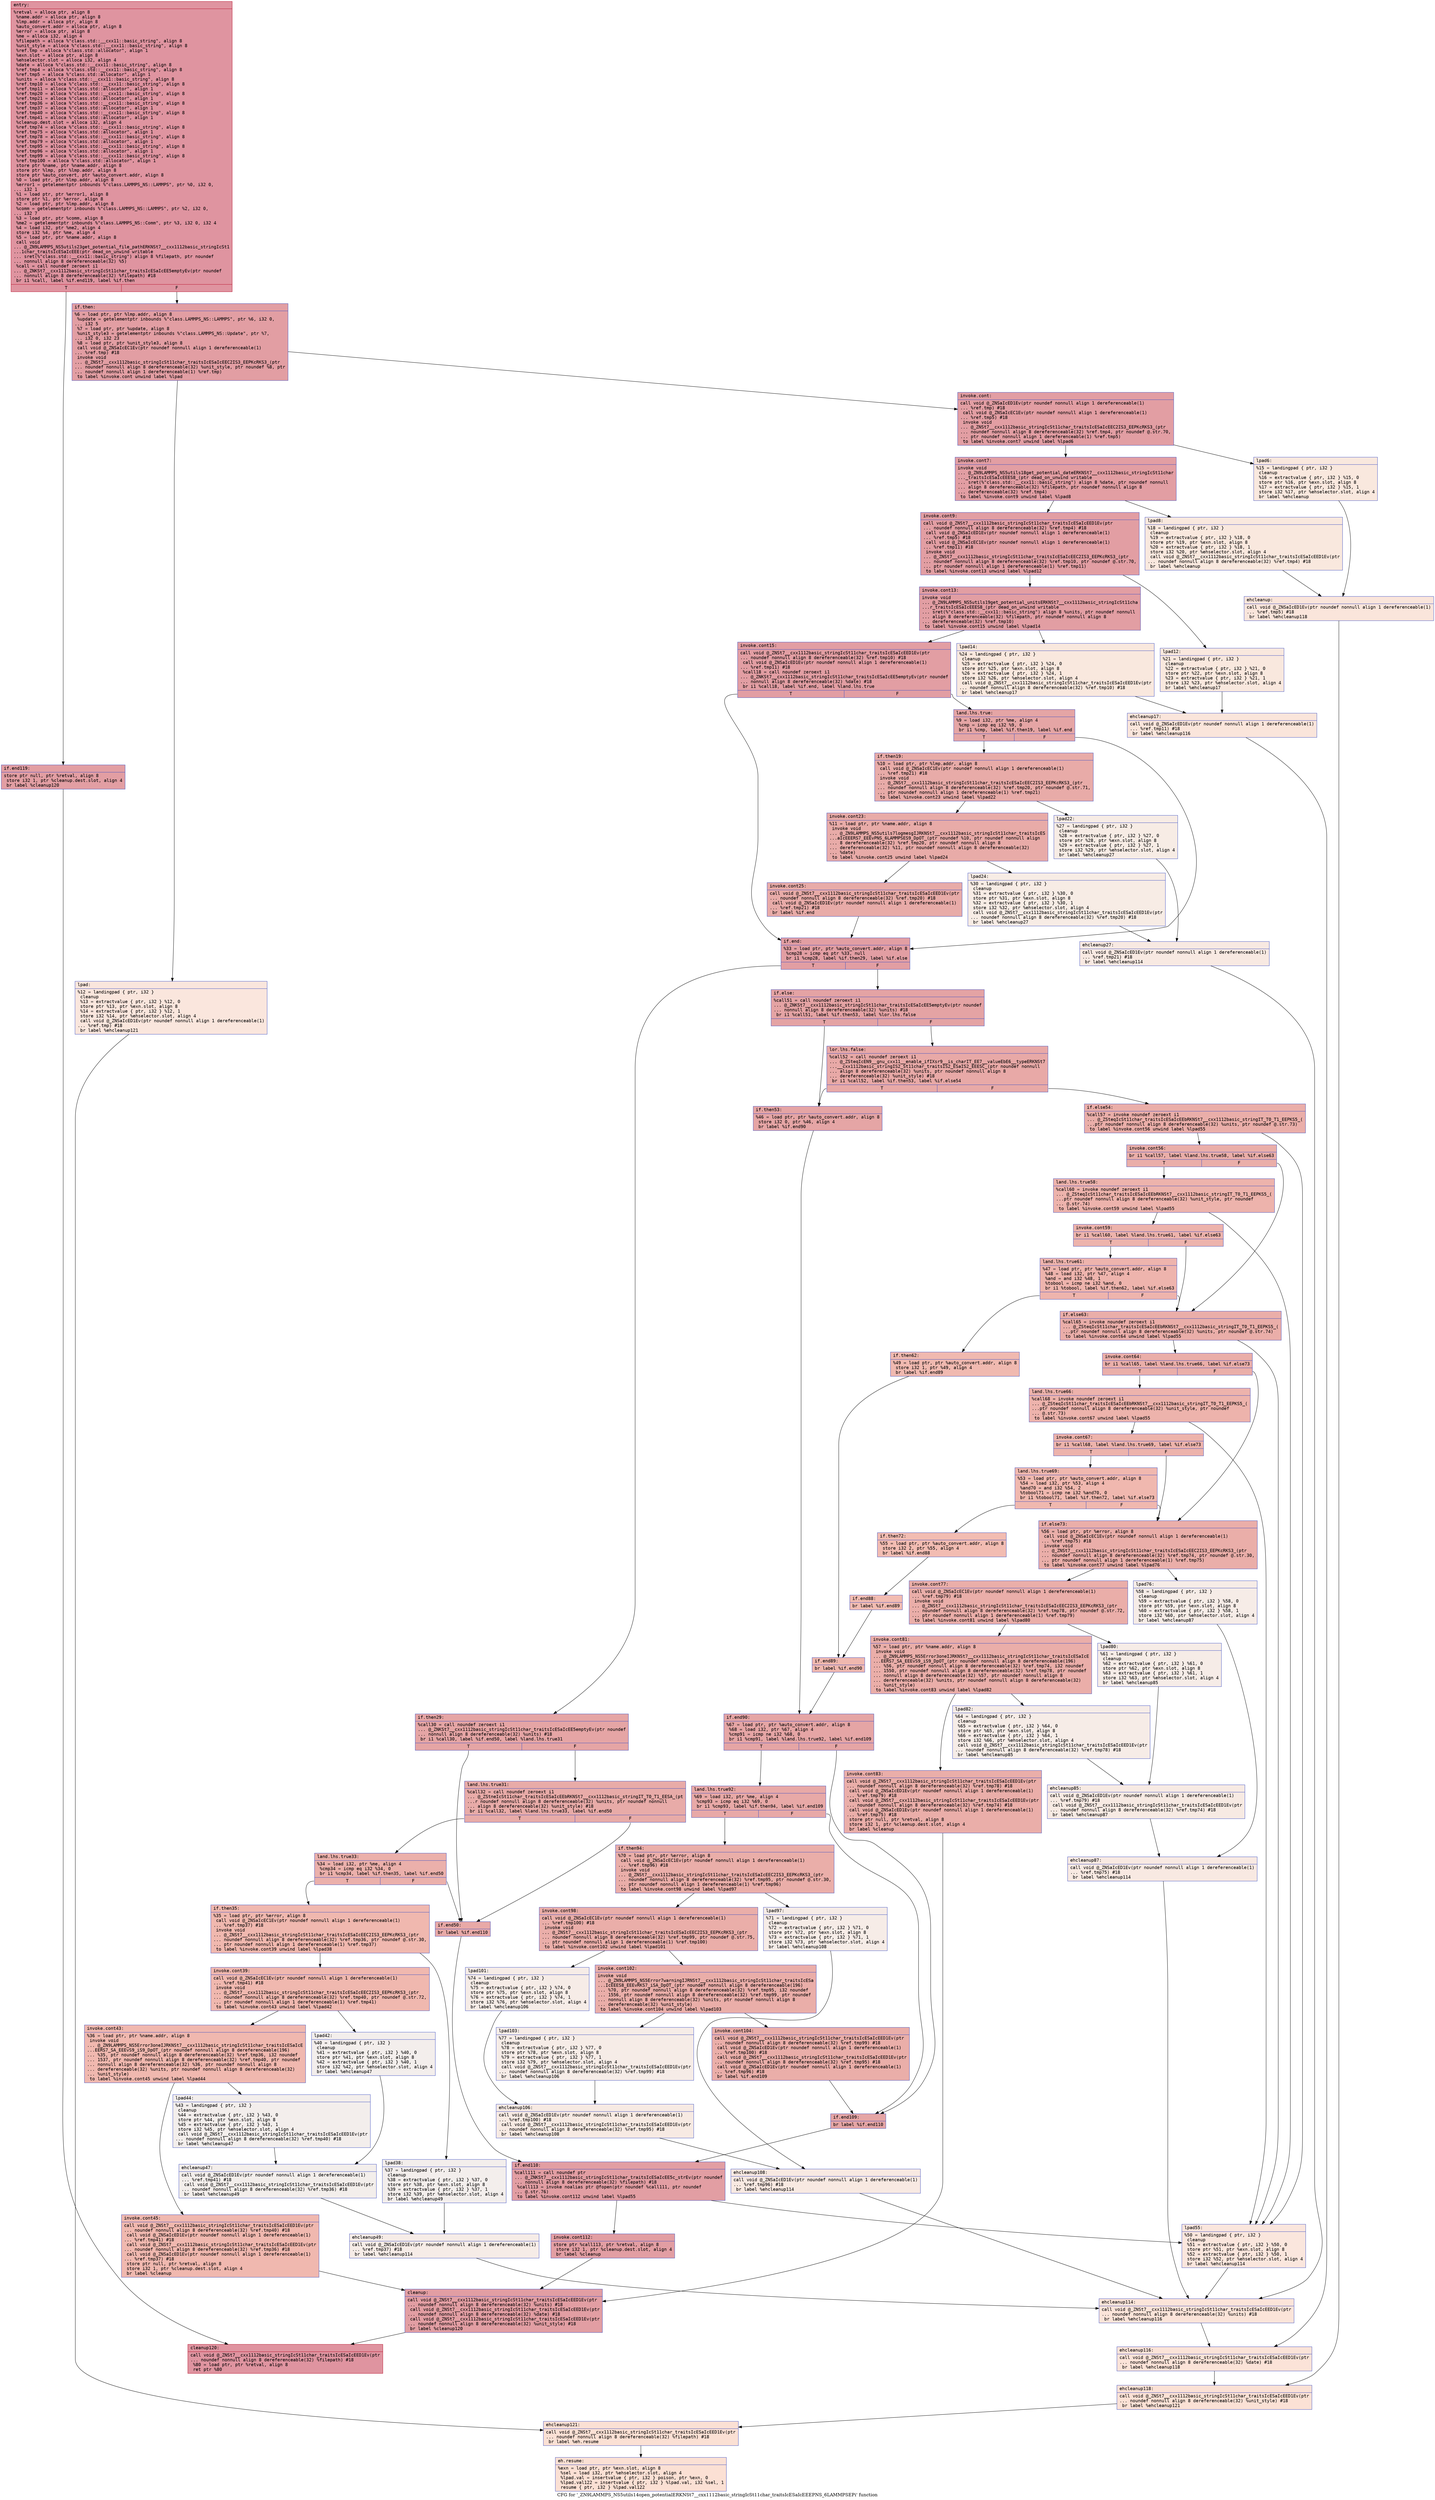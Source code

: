 digraph "CFG for '_ZN9LAMMPS_NS5utils14open_potentialERKNSt7__cxx1112basic_stringIcSt11char_traitsIcESaIcEEEPNS_6LAMMPSEPi' function" {
	label="CFG for '_ZN9LAMMPS_NS5utils14open_potentialERKNSt7__cxx1112basic_stringIcSt11char_traitsIcESaIcEEEPNS_6LAMMPSEPi' function";

	Node0x55841673f160 [shape=record,color="#b70d28ff", style=filled, fillcolor="#b70d2870" fontname="Courier",label="{entry:\l|  %retval = alloca ptr, align 8\l  %name.addr = alloca ptr, align 8\l  %lmp.addr = alloca ptr, align 8\l  %auto_convert.addr = alloca ptr, align 8\l  %error = alloca ptr, align 8\l  %me = alloca i32, align 4\l  %filepath = alloca %\"class.std::__cxx11::basic_string\", align 8\l  %unit_style = alloca %\"class.std::__cxx11::basic_string\", align 8\l  %ref.tmp = alloca %\"class.std::allocator\", align 1\l  %exn.slot = alloca ptr, align 8\l  %ehselector.slot = alloca i32, align 4\l  %date = alloca %\"class.std::__cxx11::basic_string\", align 8\l  %ref.tmp4 = alloca %\"class.std::__cxx11::basic_string\", align 8\l  %ref.tmp5 = alloca %\"class.std::allocator\", align 1\l  %units = alloca %\"class.std::__cxx11::basic_string\", align 8\l  %ref.tmp10 = alloca %\"class.std::__cxx11::basic_string\", align 8\l  %ref.tmp11 = alloca %\"class.std::allocator\", align 1\l  %ref.tmp20 = alloca %\"class.std::__cxx11::basic_string\", align 8\l  %ref.tmp21 = alloca %\"class.std::allocator\", align 1\l  %ref.tmp36 = alloca %\"class.std::__cxx11::basic_string\", align 8\l  %ref.tmp37 = alloca %\"class.std::allocator\", align 1\l  %ref.tmp40 = alloca %\"class.std::__cxx11::basic_string\", align 8\l  %ref.tmp41 = alloca %\"class.std::allocator\", align 1\l  %cleanup.dest.slot = alloca i32, align 4\l  %ref.tmp74 = alloca %\"class.std::__cxx11::basic_string\", align 8\l  %ref.tmp75 = alloca %\"class.std::allocator\", align 1\l  %ref.tmp78 = alloca %\"class.std::__cxx11::basic_string\", align 8\l  %ref.tmp79 = alloca %\"class.std::allocator\", align 1\l  %ref.tmp95 = alloca %\"class.std::__cxx11::basic_string\", align 8\l  %ref.tmp96 = alloca %\"class.std::allocator\", align 1\l  %ref.tmp99 = alloca %\"class.std::__cxx11::basic_string\", align 8\l  %ref.tmp100 = alloca %\"class.std::allocator\", align 1\l  store ptr %name, ptr %name.addr, align 8\l  store ptr %lmp, ptr %lmp.addr, align 8\l  store ptr %auto_convert, ptr %auto_convert.addr, align 8\l  %0 = load ptr, ptr %lmp.addr, align 8\l  %error1 = getelementptr inbounds %\"class.LAMMPS_NS::LAMMPS\", ptr %0, i32 0,\l... i32 1\l  %1 = load ptr, ptr %error1, align 8\l  store ptr %1, ptr %error, align 8\l  %2 = load ptr, ptr %lmp.addr, align 8\l  %comm = getelementptr inbounds %\"class.LAMMPS_NS::LAMMPS\", ptr %2, i32 0,\l... i32 7\l  %3 = load ptr, ptr %comm, align 8\l  %me2 = getelementptr inbounds %\"class.LAMMPS_NS::Comm\", ptr %3, i32 0, i32 4\l  %4 = load i32, ptr %me2, align 4\l  store i32 %4, ptr %me, align 4\l  %5 = load ptr, ptr %name.addr, align 8\l  call void\l... @_ZN9LAMMPS_NS5utils23get_potential_file_pathERKNSt7__cxx1112basic_stringIcSt1\l...1char_traitsIcESaIcEEE(ptr dead_on_unwind writable\l... sret(%\"class.std::__cxx11::basic_string\") align 8 %filepath, ptr noundef\l... nonnull align 8 dereferenceable(32) %5)\l  %call = call noundef zeroext i1\l... @_ZNKSt7__cxx1112basic_stringIcSt11char_traitsIcESaIcEE5emptyEv(ptr noundef\l... nonnull align 8 dereferenceable(32) %filepath) #18\l  br i1 %call, label %if.end119, label %if.then\l|{<s0>T|<s1>F}}"];
	Node0x55841673f160:s0 -> Node0x558416741550[tooltip="entry -> if.end119\nProbability 50.00%" ];
	Node0x55841673f160:s1 -> Node0x558416741690[tooltip="entry -> if.then\nProbability 50.00%" ];
	Node0x558416741690 [shape=record,color="#3d50c3ff", style=filled, fillcolor="#be242e70" fontname="Courier",label="{if.then:\l|  %6 = load ptr, ptr %lmp.addr, align 8\l  %update = getelementptr inbounds %\"class.LAMMPS_NS::LAMMPS\", ptr %6, i32 0,\l... i32 5\l  %7 = load ptr, ptr %update, align 8\l  %unit_style3 = getelementptr inbounds %\"class.LAMMPS_NS::Update\", ptr %7,\l... i32 0, i32 23\l  %8 = load ptr, ptr %unit_style3, align 8\l  call void @_ZNSaIcEC1Ev(ptr noundef nonnull align 1 dereferenceable(1)\l... %ref.tmp) #18\l  invoke void\l... @_ZNSt7__cxx1112basic_stringIcSt11char_traitsIcESaIcEEC2IS3_EEPKcRKS3_(ptr\l... noundef nonnull align 8 dereferenceable(32) %unit_style, ptr noundef %8, ptr\l... noundef nonnull align 1 dereferenceable(1) %ref.tmp)\l          to label %invoke.cont unwind label %lpad\l}"];
	Node0x558416741690 -> Node0x558416741c50[tooltip="if.then -> invoke.cont\nProbability 100.00%" ];
	Node0x558416741690 -> Node0x558416741cd0[tooltip="if.then -> lpad\nProbability 0.00%" ];
	Node0x558416741c50 [shape=record,color="#3d50c3ff", style=filled, fillcolor="#be242e70" fontname="Courier",label="{invoke.cont:\l|  call void @_ZNSaIcED1Ev(ptr noundef nonnull align 1 dereferenceable(1)\l... %ref.tmp) #18\l  call void @_ZNSaIcEC1Ev(ptr noundef nonnull align 1 dereferenceable(1)\l... %ref.tmp5) #18\l  invoke void\l... @_ZNSt7__cxx1112basic_stringIcSt11char_traitsIcESaIcEEC2IS3_EEPKcRKS3_(ptr\l... noundef nonnull align 8 dereferenceable(32) %ref.tmp4, ptr noundef @.str.70,\l... ptr noundef nonnull align 1 dereferenceable(1) %ref.tmp5)\l          to label %invoke.cont7 unwind label %lpad6\l}"];
	Node0x558416741c50 -> Node0x558416742100[tooltip="invoke.cont -> invoke.cont7\nProbability 100.00%" ];
	Node0x558416741c50 -> Node0x558416742150[tooltip="invoke.cont -> lpad6\nProbability 0.00%" ];
	Node0x558416742100 [shape=record,color="#3d50c3ff", style=filled, fillcolor="#be242e70" fontname="Courier",label="{invoke.cont7:\l|  invoke void\l... @_ZN9LAMMPS_NS5utils18get_potential_dateERKNSt7__cxx1112basic_stringIcSt11char\l..._traitsIcESaIcEEES8_(ptr dead_on_unwind writable\l... sret(%\"class.std::__cxx11::basic_string\") align 8 %date, ptr noundef nonnull\l... align 8 dereferenceable(32) %filepath, ptr noundef nonnull align 8\l... dereferenceable(32) %ref.tmp4)\l          to label %invoke.cont9 unwind label %lpad8\l}"];
	Node0x558416742100 -> Node0x5584167420b0[tooltip="invoke.cont7 -> invoke.cont9\nProbability 100.00%" ];
	Node0x558416742100 -> Node0x5584167400e0[tooltip="invoke.cont7 -> lpad8\nProbability 0.00%" ];
	Node0x5584167420b0 [shape=record,color="#3d50c3ff", style=filled, fillcolor="#be242e70" fontname="Courier",label="{invoke.cont9:\l|  call void @_ZNSt7__cxx1112basic_stringIcSt11char_traitsIcESaIcEED1Ev(ptr\l... noundef nonnull align 8 dereferenceable(32) %ref.tmp4) #18\l  call void @_ZNSaIcED1Ev(ptr noundef nonnull align 1 dereferenceable(1)\l... %ref.tmp5) #18\l  call void @_ZNSaIcEC1Ev(ptr noundef nonnull align 1 dereferenceable(1)\l... %ref.tmp11) #18\l  invoke void\l... @_ZNSt7__cxx1112basic_stringIcSt11char_traitsIcESaIcEEC2IS3_EEPKcRKS3_(ptr\l... noundef nonnull align 8 dereferenceable(32) %ref.tmp10, ptr noundef @.str.70,\l... ptr noundef nonnull align 1 dereferenceable(1) %ref.tmp11)\l          to label %invoke.cont13 unwind label %lpad12\l}"];
	Node0x5584167420b0 -> Node0x558416742c20[tooltip="invoke.cont9 -> invoke.cont13\nProbability 100.00%" ];
	Node0x5584167420b0 -> Node0x558416742c70[tooltip="invoke.cont9 -> lpad12\nProbability 0.00%" ];
	Node0x558416742c20 [shape=record,color="#3d50c3ff", style=filled, fillcolor="#be242e70" fontname="Courier",label="{invoke.cont13:\l|  invoke void\l... @_ZN9LAMMPS_NS5utils19get_potential_unitsERKNSt7__cxx1112basic_stringIcSt11cha\l...r_traitsIcESaIcEEES8_(ptr dead_on_unwind writable\l... sret(%\"class.std::__cxx11::basic_string\") align 8 %units, ptr noundef nonnull\l... align 8 dereferenceable(32) %filepath, ptr noundef nonnull align 8\l... dereferenceable(32) %ref.tmp10)\l          to label %invoke.cont15 unwind label %lpad14\l}"];
	Node0x558416742c20 -> Node0x558416742bd0[tooltip="invoke.cont13 -> invoke.cont15\nProbability 100.00%" ];
	Node0x558416742c20 -> Node0x558416742e50[tooltip="invoke.cont13 -> lpad14\nProbability 0.00%" ];
	Node0x558416742bd0 [shape=record,color="#3d50c3ff", style=filled, fillcolor="#be242e70" fontname="Courier",label="{invoke.cont15:\l|  call void @_ZNSt7__cxx1112basic_stringIcSt11char_traitsIcESaIcEED1Ev(ptr\l... noundef nonnull align 8 dereferenceable(32) %ref.tmp10) #18\l  call void @_ZNSaIcED1Ev(ptr noundef nonnull align 1 dereferenceable(1)\l... %ref.tmp11) #18\l  %call18 = call noundef zeroext i1\l... @_ZNKSt7__cxx1112basic_stringIcSt11char_traitsIcESaIcEE5emptyEv(ptr noundef\l... nonnull align 8 dereferenceable(32) %date) #18\l  br i1 %call18, label %if.end, label %land.lhs.true\l|{<s0>T|<s1>F}}"];
	Node0x558416742bd0:s0 -> Node0x5584167432e0[tooltip="invoke.cont15 -> if.end\nProbability 50.00%" ];
	Node0x558416742bd0:s1 -> Node0x558416743460[tooltip="invoke.cont15 -> land.lhs.true\nProbability 50.00%" ];
	Node0x558416743460 [shape=record,color="#3d50c3ff", style=filled, fillcolor="#c5333470" fontname="Courier",label="{land.lhs.true:\l|  %9 = load i32, ptr %me, align 4\l  %cmp = icmp eq i32 %9, 0\l  br i1 %cmp, label %if.then19, label %if.end\l|{<s0>T|<s1>F}}"];
	Node0x558416743460:s0 -> Node0x5584167436f0[tooltip="land.lhs.true -> if.then19\nProbability 37.50%" ];
	Node0x558416743460:s1 -> Node0x5584167432e0[tooltip="land.lhs.true -> if.end\nProbability 62.50%" ];
	Node0x5584167436f0 [shape=record,color="#3d50c3ff", style=filled, fillcolor="#cc403a70" fontname="Courier",label="{if.then19:\l|  %10 = load ptr, ptr %lmp.addr, align 8\l  call void @_ZNSaIcEC1Ev(ptr noundef nonnull align 1 dereferenceable(1)\l... %ref.tmp21) #18\l  invoke void\l... @_ZNSt7__cxx1112basic_stringIcSt11char_traitsIcESaIcEEC2IS3_EEPKcRKS3_(ptr\l... noundef nonnull align 8 dereferenceable(32) %ref.tmp20, ptr noundef @.str.71,\l... ptr noundef nonnull align 1 dereferenceable(1) %ref.tmp21)\l          to label %invoke.cont23 unwind label %lpad22\l}"];
	Node0x5584167436f0 -> Node0x558416743a20[tooltip="if.then19 -> invoke.cont23\nProbability 100.00%" ];
	Node0x5584167436f0 -> Node0x558416743aa0[tooltip="if.then19 -> lpad22\nProbability 0.00%" ];
	Node0x558416743a20 [shape=record,color="#3d50c3ff", style=filled, fillcolor="#cc403a70" fontname="Courier",label="{invoke.cont23:\l|  %11 = load ptr, ptr %name.addr, align 8\l  invoke void\l... @_ZN9LAMMPS_NS5utils7logmesgIJRKNSt7__cxx1112basic_stringIcSt11char_traitsIcES\l...aIcEEERS7_EEEvPNS_6LAMMPSES9_DpOT_(ptr noundef %10, ptr noundef nonnull align\l... 8 dereferenceable(32) %ref.tmp20, ptr noundef nonnull align 8\l... dereferenceable(32) %11, ptr noundef nonnull align 8 dereferenceable(32)\l... %date)\l          to label %invoke.cont25 unwind label %lpad24\l}"];
	Node0x558416743a20 -> Node0x5584167439d0[tooltip="invoke.cont23 -> invoke.cont25\nProbability 100.00%" ];
	Node0x558416743a20 -> Node0x558416743e30[tooltip="invoke.cont23 -> lpad24\nProbability 0.00%" ];
	Node0x5584167439d0 [shape=record,color="#3d50c3ff", style=filled, fillcolor="#cc403a70" fontname="Courier",label="{invoke.cont25:\l|  call void @_ZNSt7__cxx1112basic_stringIcSt11char_traitsIcESaIcEED1Ev(ptr\l... noundef nonnull align 8 dereferenceable(32) %ref.tmp20) #18\l  call void @_ZNSaIcED1Ev(ptr noundef nonnull align 1 dereferenceable(1)\l... %ref.tmp21) #18\l  br label %if.end\l}"];
	Node0x5584167439d0 -> Node0x5584167432e0[tooltip="invoke.cont25 -> if.end\nProbability 100.00%" ];
	Node0x558416741cd0 [shape=record,color="#3d50c3ff", style=filled, fillcolor="#f3c7b170" fontname="Courier",label="{lpad:\l|  %12 = landingpad \{ ptr, i32 \}\l          cleanup\l  %13 = extractvalue \{ ptr, i32 \} %12, 0\l  store ptr %13, ptr %exn.slot, align 8\l  %14 = extractvalue \{ ptr, i32 \} %12, 1\l  store i32 %14, ptr %ehselector.slot, align 4\l  call void @_ZNSaIcED1Ev(ptr noundef nonnull align 1 dereferenceable(1)\l... %ref.tmp) #18\l  br label %ehcleanup121\l}"];
	Node0x558416741cd0 -> Node0x5584167447b0[tooltip="lpad -> ehcleanup121\nProbability 100.00%" ];
	Node0x558416742150 [shape=record,color="#3d50c3ff", style=filled, fillcolor="#f2cab570" fontname="Courier",label="{lpad6:\l|  %15 = landingpad \{ ptr, i32 \}\l          cleanup\l  %16 = extractvalue \{ ptr, i32 \} %15, 0\l  store ptr %16, ptr %exn.slot, align 8\l  %17 = extractvalue \{ ptr, i32 \} %15, 1\l  store i32 %17, ptr %ehselector.slot, align 4\l  br label %ehcleanup\l}"];
	Node0x558416742150 -> Node0x558416744a90[tooltip="lpad6 -> ehcleanup\nProbability 100.00%" ];
	Node0x5584167400e0 [shape=record,color="#3d50c3ff", style=filled, fillcolor="#f2cab570" fontname="Courier",label="{lpad8:\l|  %18 = landingpad \{ ptr, i32 \}\l          cleanup\l  %19 = extractvalue \{ ptr, i32 \} %18, 0\l  store ptr %19, ptr %exn.slot, align 8\l  %20 = extractvalue \{ ptr, i32 \} %18, 1\l  store i32 %20, ptr %ehselector.slot, align 4\l  call void @_ZNSt7__cxx1112basic_stringIcSt11char_traitsIcESaIcEED1Ev(ptr\l... noundef nonnull align 8 dereferenceable(32) %ref.tmp4) #18\l  br label %ehcleanup\l}"];
	Node0x5584167400e0 -> Node0x558416744a90[tooltip="lpad8 -> ehcleanup\nProbability 100.00%" ];
	Node0x558416744a90 [shape=record,color="#3d50c3ff", style=filled, fillcolor="#f4c5ad70" fontname="Courier",label="{ehcleanup:\l|  call void @_ZNSaIcED1Ev(ptr noundef nonnull align 1 dereferenceable(1)\l... %ref.tmp5) #18\l  br label %ehcleanup118\l}"];
	Node0x558416744a90 -> Node0x558416745110[tooltip="ehcleanup -> ehcleanup118\nProbability 100.00%" ];
	Node0x558416742c70 [shape=record,color="#3d50c3ff", style=filled, fillcolor="#f2cab570" fontname="Courier",label="{lpad12:\l|  %21 = landingpad \{ ptr, i32 \}\l          cleanup\l  %22 = extractvalue \{ ptr, i32 \} %21, 0\l  store ptr %22, ptr %exn.slot, align 8\l  %23 = extractvalue \{ ptr, i32 \} %21, 1\l  store i32 %23, ptr %ehselector.slot, align 4\l  br label %ehcleanup17\l}"];
	Node0x558416742c70 -> Node0x558416745460[tooltip="lpad12 -> ehcleanup17\nProbability 100.00%" ];
	Node0x558416742e50 [shape=record,color="#3d50c3ff", style=filled, fillcolor="#f2cab570" fontname="Courier",label="{lpad14:\l|  %24 = landingpad \{ ptr, i32 \}\l          cleanup\l  %25 = extractvalue \{ ptr, i32 \} %24, 0\l  store ptr %25, ptr %exn.slot, align 8\l  %26 = extractvalue \{ ptr, i32 \} %24, 1\l  store i32 %26, ptr %ehselector.slot, align 4\l  call void @_ZNSt7__cxx1112basic_stringIcSt11char_traitsIcESaIcEED1Ev(ptr\l... noundef nonnull align 8 dereferenceable(32) %ref.tmp10) #18\l  br label %ehcleanup17\l}"];
	Node0x558416742e50 -> Node0x558416745460[tooltip="lpad14 -> ehcleanup17\nProbability 100.00%" ];
	Node0x558416745460 [shape=record,color="#3d50c3ff", style=filled, fillcolor="#f4c5ad70" fontname="Courier",label="{ehcleanup17:\l|  call void @_ZNSaIcED1Ev(ptr noundef nonnull align 1 dereferenceable(1)\l... %ref.tmp11) #18\l  br label %ehcleanup116\l}"];
	Node0x558416745460 -> Node0x558416745ae0[tooltip="ehcleanup17 -> ehcleanup116\nProbability 100.00%" ];
	Node0x558416743aa0 [shape=record,color="#3d50c3ff", style=filled, fillcolor="#ecd3c570" fontname="Courier",label="{lpad22:\l|  %27 = landingpad \{ ptr, i32 \}\l          cleanup\l  %28 = extractvalue \{ ptr, i32 \} %27, 0\l  store ptr %28, ptr %exn.slot, align 8\l  %29 = extractvalue \{ ptr, i32 \} %27, 1\l  store i32 %29, ptr %ehselector.slot, align 4\l  br label %ehcleanup27\l}"];
	Node0x558416743aa0 -> Node0x558416745e30[tooltip="lpad22 -> ehcleanup27\nProbability 100.00%" ];
	Node0x558416743e30 [shape=record,color="#3d50c3ff", style=filled, fillcolor="#ecd3c570" fontname="Courier",label="{lpad24:\l|  %30 = landingpad \{ ptr, i32 \}\l          cleanup\l  %31 = extractvalue \{ ptr, i32 \} %30, 0\l  store ptr %31, ptr %exn.slot, align 8\l  %32 = extractvalue \{ ptr, i32 \} %30, 1\l  store i32 %32, ptr %ehselector.slot, align 4\l  call void @_ZNSt7__cxx1112basic_stringIcSt11char_traitsIcESaIcEED1Ev(ptr\l... noundef nonnull align 8 dereferenceable(32) %ref.tmp20) #18\l  br label %ehcleanup27\l}"];
	Node0x558416743e30 -> Node0x558416745e30[tooltip="lpad24 -> ehcleanup27\nProbability 100.00%" ];
	Node0x558416745e30 [shape=record,color="#3d50c3ff", style=filled, fillcolor="#efcebd70" fontname="Courier",label="{ehcleanup27:\l|  call void @_ZNSaIcED1Ev(ptr noundef nonnull align 1 dereferenceable(1)\l... %ref.tmp21) #18\l  br label %ehcleanup114\l}"];
	Node0x558416745e30 -> Node0x5584167464b0[tooltip="ehcleanup27 -> ehcleanup114\nProbability 100.00%" ];
	Node0x5584167432e0 [shape=record,color="#3d50c3ff", style=filled, fillcolor="#be242e70" fontname="Courier",label="{if.end:\l|  %33 = load ptr, ptr %auto_convert.addr, align 8\l  %cmp28 = icmp eq ptr %33, null\l  br i1 %cmp28, label %if.then29, label %if.else\l|{<s0>T|<s1>F}}"];
	Node0x5584167432e0:s0 -> Node0x558416746660[tooltip="if.end -> if.then29\nProbability 37.50%" ];
	Node0x5584167432e0:s1 -> Node0x5584167466b0[tooltip="if.end -> if.else\nProbability 62.50%" ];
	Node0x558416746660 [shape=record,color="#3d50c3ff", style=filled, fillcolor="#c5333470" fontname="Courier",label="{if.then29:\l|  %call30 = call noundef zeroext i1\l... @_ZNKSt7__cxx1112basic_stringIcSt11char_traitsIcESaIcEE5emptyEv(ptr noundef\l... nonnull align 8 dereferenceable(32) %units) #18\l  br i1 %call30, label %if.end50, label %land.lhs.true31\l|{<s0>T|<s1>F}}"];
	Node0x558416746660:s0 -> Node0x558416746830[tooltip="if.then29 -> if.end50\nProbability 50.00%" ];
	Node0x558416746660:s1 -> Node0x5584167469b0[tooltip="if.then29 -> land.lhs.true31\nProbability 50.00%" ];
	Node0x5584167469b0 [shape=record,color="#3d50c3ff", style=filled, fillcolor="#cc403a70" fontname="Courier",label="{land.lhs.true31:\l|  %call32 = call noundef zeroext i1\l... @_ZStneIcSt11char_traitsIcESaIcEEbRKNSt7__cxx1112basic_stringIT_T0_T1_EESA_(pt\l...r noundef nonnull align 8 dereferenceable(32) %units, ptr noundef nonnull\l... align 8 dereferenceable(32) %unit_style) #18\l  br i1 %call32, label %land.lhs.true33, label %if.end50\l|{<s0>T|<s1>F}}"];
	Node0x5584167469b0:s0 -> Node0x558416746e20[tooltip="land.lhs.true31 -> land.lhs.true33\nProbability 50.00%" ];
	Node0x5584167469b0:s1 -> Node0x558416746830[tooltip="land.lhs.true31 -> if.end50\nProbability 50.00%" ];
	Node0x558416746e20 [shape=record,color="#3d50c3ff", style=filled, fillcolor="#d24b4070" fontname="Courier",label="{land.lhs.true33:\l|  %34 = load i32, ptr %me, align 4\l  %cmp34 = icmp eq i32 %34, 0\l  br i1 %cmp34, label %if.then35, label %if.end50\l|{<s0>T|<s1>F}}"];
	Node0x558416746e20:s0 -> Node0x558416747060[tooltip="land.lhs.true33 -> if.then35\nProbability 37.50%" ];
	Node0x558416746e20:s1 -> Node0x558416746830[tooltip="land.lhs.true33 -> if.end50\nProbability 62.50%" ];
	Node0x558416747060 [shape=record,color="#3d50c3ff", style=filled, fillcolor="#dc5d4a70" fontname="Courier",label="{if.then35:\l|  %35 = load ptr, ptr %error, align 8\l  call void @_ZNSaIcEC1Ev(ptr noundef nonnull align 1 dereferenceable(1)\l... %ref.tmp37) #18\l  invoke void\l... @_ZNSt7__cxx1112basic_stringIcSt11char_traitsIcESaIcEEC2IS3_EEPKcRKS3_(ptr\l... noundef nonnull align 8 dereferenceable(32) %ref.tmp36, ptr noundef @.str.30,\l... ptr noundef nonnull align 1 dereferenceable(1) %ref.tmp37)\l          to label %invoke.cont39 unwind label %lpad38\l}"];
	Node0x558416747060 -> Node0x558416747360[tooltip="if.then35 -> invoke.cont39\nProbability 100.00%" ];
	Node0x558416747060 -> Node0x5584167473e0[tooltip="if.then35 -> lpad38\nProbability 0.00%" ];
	Node0x558416747360 [shape=record,color="#3d50c3ff", style=filled, fillcolor="#dc5d4a70" fontname="Courier",label="{invoke.cont39:\l|  call void @_ZNSaIcEC1Ev(ptr noundef nonnull align 1 dereferenceable(1)\l... %ref.tmp41) #18\l  invoke void\l... @_ZNSt7__cxx1112basic_stringIcSt11char_traitsIcESaIcEEC2IS3_EEPKcRKS3_(ptr\l... noundef nonnull align 8 dereferenceable(32) %ref.tmp40, ptr noundef @.str.72,\l... ptr noundef nonnull align 1 dereferenceable(1) %ref.tmp41)\l          to label %invoke.cont43 unwind label %lpad42\l}"];
	Node0x558416747360 -> Node0x558416747760[tooltip="invoke.cont39 -> invoke.cont43\nProbability 100.00%" ];
	Node0x558416747360 -> Node0x5584167477b0[tooltip="invoke.cont39 -> lpad42\nProbability 0.00%" ];
	Node0x558416747760 [shape=record,color="#3d50c3ff", style=filled, fillcolor="#dc5d4a70" fontname="Courier",label="{invoke.cont43:\l|  %36 = load ptr, ptr %name.addr, align 8\l  invoke void\l... @_ZN9LAMMPS_NS5Error3oneIJRKNSt7__cxx1112basic_stringIcSt11char_traitsIcESaIcE\l...EERS7_SA_EEEvS9_iS9_DpOT_(ptr noundef nonnull align 8 dereferenceable(196)\l... %35, ptr noundef nonnull align 8 dereferenceable(32) %ref.tmp36, i32 noundef\l... 1537, ptr noundef nonnull align 8 dereferenceable(32) %ref.tmp40, ptr noundef\l... nonnull align 8 dereferenceable(32) %36, ptr noundef nonnull align 8\l... dereferenceable(32) %units, ptr noundef nonnull align 8 dereferenceable(32)\l... %unit_style)\l          to label %invoke.cont45 unwind label %lpad44\l}"];
	Node0x558416747760 -> Node0x558416747710[tooltip="invoke.cont43 -> invoke.cont45\nProbability 100.00%" ];
	Node0x558416747760 -> Node0x558416747b60[tooltip="invoke.cont43 -> lpad44\nProbability 0.00%" ];
	Node0x558416747710 [shape=record,color="#3d50c3ff", style=filled, fillcolor="#dc5d4a70" fontname="Courier",label="{invoke.cont45:\l|  call void @_ZNSt7__cxx1112basic_stringIcSt11char_traitsIcESaIcEED1Ev(ptr\l... noundef nonnull align 8 dereferenceable(32) %ref.tmp40) #18\l  call void @_ZNSaIcED1Ev(ptr noundef nonnull align 1 dereferenceable(1)\l... %ref.tmp41) #18\l  call void @_ZNSt7__cxx1112basic_stringIcSt11char_traitsIcESaIcEED1Ev(ptr\l... noundef nonnull align 8 dereferenceable(32) %ref.tmp36) #18\l  call void @_ZNSaIcED1Ev(ptr noundef nonnull align 1 dereferenceable(1)\l... %ref.tmp37) #18\l  store ptr null, ptr %retval, align 8\l  store i32 1, ptr %cleanup.dest.slot, align 4\l  br label %cleanup\l}"];
	Node0x558416747710 -> Node0x558416748420[tooltip="invoke.cont45 -> cleanup\nProbability 100.00%" ];
	Node0x5584167473e0 [shape=record,color="#3d50c3ff", style=filled, fillcolor="#e3d9d370" fontname="Courier",label="{lpad38:\l|  %37 = landingpad \{ ptr, i32 \}\l          cleanup\l  %38 = extractvalue \{ ptr, i32 \} %37, 0\l  store ptr %38, ptr %exn.slot, align 8\l  %39 = extractvalue \{ ptr, i32 \} %37, 1\l  store i32 %39, ptr %ehselector.slot, align 4\l  br label %ehcleanup49\l}"];
	Node0x5584167473e0 -> Node0x558416748660[tooltip="lpad38 -> ehcleanup49\nProbability 100.00%" ];
	Node0x5584167477b0 [shape=record,color="#3d50c3ff", style=filled, fillcolor="#e3d9d370" fontname="Courier",label="{lpad42:\l|  %40 = landingpad \{ ptr, i32 \}\l          cleanup\l  %41 = extractvalue \{ ptr, i32 \} %40, 0\l  store ptr %41, ptr %exn.slot, align 8\l  %42 = extractvalue \{ ptr, i32 \} %40, 1\l  store i32 %42, ptr %ehselector.slot, align 4\l  br label %ehcleanup47\l}"];
	Node0x5584167477b0 -> Node0x558416748a00[tooltip="lpad42 -> ehcleanup47\nProbability 100.00%" ];
	Node0x558416747b60 [shape=record,color="#3d50c3ff", style=filled, fillcolor="#e3d9d370" fontname="Courier",label="{lpad44:\l|  %43 = landingpad \{ ptr, i32 \}\l          cleanup\l  %44 = extractvalue \{ ptr, i32 \} %43, 0\l  store ptr %44, ptr %exn.slot, align 8\l  %45 = extractvalue \{ ptr, i32 \} %43, 1\l  store i32 %45, ptr %ehselector.slot, align 4\l  call void @_ZNSt7__cxx1112basic_stringIcSt11char_traitsIcESaIcEED1Ev(ptr\l... noundef nonnull align 8 dereferenceable(32) %ref.tmp40) #18\l  br label %ehcleanup47\l}"];
	Node0x558416747b60 -> Node0x558416748a00[tooltip="lpad44 -> ehcleanup47\nProbability 100.00%" ];
	Node0x558416748a00 [shape=record,color="#3d50c3ff", style=filled, fillcolor="#e5d8d170" fontname="Courier",label="{ehcleanup47:\l|  call void @_ZNSaIcED1Ev(ptr noundef nonnull align 1 dereferenceable(1)\l... %ref.tmp41) #18\l  call void @_ZNSt7__cxx1112basic_stringIcSt11char_traitsIcESaIcEED1Ev(ptr\l... noundef nonnull align 8 dereferenceable(32) %ref.tmp36) #18\l  br label %ehcleanup49\l}"];
	Node0x558416748a00 -> Node0x558416748660[tooltip="ehcleanup47 -> ehcleanup49\nProbability 100.00%" ];
	Node0x558416748660 [shape=record,color="#3d50c3ff", style=filled, fillcolor="#ead5c970" fontname="Courier",label="{ehcleanup49:\l|  call void @_ZNSaIcED1Ev(ptr noundef nonnull align 1 dereferenceable(1)\l... %ref.tmp37) #18\l  br label %ehcleanup114\l}"];
	Node0x558416748660 -> Node0x5584167464b0[tooltip="ehcleanup49 -> ehcleanup114\nProbability 100.00%" ];
	Node0x558416746830 [shape=record,color="#3d50c3ff", style=filled, fillcolor="#ca3b3770" fontname="Courier",label="{if.end50:\l|  br label %if.end110\l}"];
	Node0x558416746830 -> Node0x558416749380[tooltip="if.end50 -> if.end110\nProbability 100.00%" ];
	Node0x5584167466b0 [shape=record,color="#3d50c3ff", style=filled, fillcolor="#c32e3170" fontname="Courier",label="{if.else:\l|  %call51 = call noundef zeroext i1\l... @_ZNKSt7__cxx1112basic_stringIcSt11char_traitsIcESaIcEE5emptyEv(ptr noundef\l... nonnull align 8 dereferenceable(32) %units) #18\l  br i1 %call51, label %if.then53, label %lor.lhs.false\l|{<s0>T|<s1>F}}"];
	Node0x5584167466b0:s0 -> Node0x558416749440[tooltip="if.else -> if.then53\nProbability 50.00%" ];
	Node0x5584167466b0:s1 -> Node0x5584167495d0[tooltip="if.else -> lor.lhs.false\nProbability 50.00%" ];
	Node0x5584167495d0 [shape=record,color="#3d50c3ff", style=filled, fillcolor="#ca3b3770" fontname="Courier",label="{lor.lhs.false:\l|  %call52 = call noundef zeroext i1\l... @_ZSteqIcEN9__gnu_cxx11__enable_ifIXsr9__is_charIT_EE7__valueEbE6__typeERKNSt7\l...__cxx1112basic_stringIS2_St11char_traitsIS2_ESaIS2_EEESC_(ptr noundef nonnull\l... align 8 dereferenceable(32) %units, ptr noundef nonnull align 8\l... dereferenceable(32) %unit_style) #18\l  br i1 %call52, label %if.then53, label %if.else54\l|{<s0>T|<s1>F}}"];
	Node0x5584167495d0:s0 -> Node0x558416749440[tooltip="lor.lhs.false -> if.then53\nProbability 50.00%" ];
	Node0x5584167495d0:s1 -> Node0x558416749a10[tooltip="lor.lhs.false -> if.else54\nProbability 50.00%" ];
	Node0x558416749440 [shape=record,color="#3d50c3ff", style=filled, fillcolor="#c5333470" fontname="Courier",label="{if.then53:\l|  %46 = load ptr, ptr %auto_convert.addr, align 8\l  store i32 0, ptr %46, align 4\l  br label %if.end90\l}"];
	Node0x558416749440 -> Node0x558416749cc0[tooltip="if.then53 -> if.end90\nProbability 100.00%" ];
	Node0x558416749a10 [shape=record,color="#3d50c3ff", style=filled, fillcolor="#d0473d70" fontname="Courier",label="{if.else54:\l|  %call57 = invoke noundef zeroext i1\l... @_ZSteqIcSt11char_traitsIcESaIcEEbRKNSt7__cxx1112basic_stringIT_T0_T1_EEPKS5_(\l...ptr noundef nonnull align 8 dereferenceable(32) %units, ptr noundef @.str.73)\l          to label %invoke.cont56 unwind label %lpad55\l}"];
	Node0x558416749a10 -> Node0x558416749d80[tooltip="if.else54 -> invoke.cont56\nProbability 100.00%" ];
	Node0x558416749a10 -> Node0x5584167423e0[tooltip="if.else54 -> lpad55\nProbability 0.00%" ];
	Node0x558416749d80 [shape=record,color="#3d50c3ff", style=filled, fillcolor="#d0473d70" fontname="Courier",label="{invoke.cont56:\l|  br i1 %call57, label %land.lhs.true58, label %if.else63\l|{<s0>T|<s1>F}}"];
	Node0x558416749d80:s0 -> Node0x558416742680[tooltip="invoke.cont56 -> land.lhs.true58\nProbability 50.00%" ];
	Node0x558416749d80:s1 -> Node0x558416742700[tooltip="invoke.cont56 -> if.else63\nProbability 50.00%" ];
	Node0x558416742680 [shape=record,color="#3d50c3ff", style=filled, fillcolor="#d6524470" fontname="Courier",label="{land.lhs.true58:\l|  %call60 = invoke noundef zeroext i1\l... @_ZSteqIcSt11char_traitsIcESaIcEEbRKNSt7__cxx1112basic_stringIT_T0_T1_EEPKS5_(\l...ptr noundef nonnull align 8 dereferenceable(32) %unit_style, ptr noundef\l... @.str.74)\l          to label %invoke.cont59 unwind label %lpad55\l}"];
	Node0x558416742680 -> Node0x558416742860[tooltip="land.lhs.true58 -> invoke.cont59\nProbability 100.00%" ];
	Node0x558416742680 -> Node0x5584167423e0[tooltip="land.lhs.true58 -> lpad55\nProbability 0.00%" ];
	Node0x558416742860 [shape=record,color="#3d50c3ff", style=filled, fillcolor="#d6524470" fontname="Courier",label="{invoke.cont59:\l|  br i1 %call60, label %land.lhs.true61, label %if.else63\l|{<s0>T|<s1>F}}"];
	Node0x558416742860:s0 -> Node0x55841674aaf0[tooltip="invoke.cont59 -> land.lhs.true61\nProbability 50.00%" ];
	Node0x558416742860:s1 -> Node0x558416742700[tooltip="invoke.cont59 -> if.else63\nProbability 50.00%" ];
	Node0x55841674aaf0 [shape=record,color="#3d50c3ff", style=filled, fillcolor="#d8564670" fontname="Courier",label="{land.lhs.true61:\l|  %47 = load ptr, ptr %auto_convert.addr, align 8\l  %48 = load i32, ptr %47, align 4\l  %and = and i32 %48, 1\l  %tobool = icmp ne i32 %and, 0\l  br i1 %tobool, label %if.then62, label %if.else63\l|{<s0>T|<s1>F}}"];
	Node0x55841674aaf0:s0 -> Node0x55841674b620[tooltip="land.lhs.true61 -> if.then62\nProbability 50.00%" ];
	Node0x55841674aaf0:s1 -> Node0x558416742700[tooltip="land.lhs.true61 -> if.else63\nProbability 50.00%" ];
	Node0x55841674b620 [shape=record,color="#3d50c3ff", style=filled, fillcolor="#de614d70" fontname="Courier",label="{if.then62:\l|  %49 = load ptr, ptr %auto_convert.addr, align 8\l  store i32 1, ptr %49, align 4\l  br label %if.end89\l}"];
	Node0x55841674b620 -> Node0x55841674b870[tooltip="if.then62 -> if.end89\nProbability 100.00%" ];
	Node0x5584167423e0 [shape=record,color="#3d50c3ff", style=filled, fillcolor="#f3c7b170" fontname="Courier",label="{lpad55:\l|  %50 = landingpad \{ ptr, i32 \}\l          cleanup\l  %51 = extractvalue \{ ptr, i32 \} %50, 0\l  store ptr %51, ptr %exn.slot, align 8\l  %52 = extractvalue \{ ptr, i32 \} %50, 1\l  store i32 %52, ptr %ehselector.slot, align 4\l  br label %ehcleanup114\l}"];
	Node0x5584167423e0 -> Node0x5584167464b0[tooltip="lpad55 -> ehcleanup114\nProbability 100.00%" ];
	Node0x558416742700 [shape=record,color="#3d50c3ff", style=filled, fillcolor="#d0473d70" fontname="Courier",label="{if.else63:\l|  %call65 = invoke noundef zeroext i1\l... @_ZSteqIcSt11char_traitsIcESaIcEEbRKNSt7__cxx1112basic_stringIT_T0_T1_EEPKS5_(\l...ptr noundef nonnull align 8 dereferenceable(32) %units, ptr noundef @.str.74)\l          to label %invoke.cont64 unwind label %lpad55\l}"];
	Node0x558416742700 -> Node0x55841674bc20[tooltip="if.else63 -> invoke.cont64\nProbability 100.00%" ];
	Node0x558416742700 -> Node0x5584167423e0[tooltip="if.else63 -> lpad55\nProbability 0.00%" ];
	Node0x55841674bc20 [shape=record,color="#3d50c3ff", style=filled, fillcolor="#d0473d70" fontname="Courier",label="{invoke.cont64:\l|  br i1 %call65, label %land.lhs.true66, label %if.else73\l|{<s0>T|<s1>F}}"];
	Node0x55841674bc20:s0 -> Node0x55841674be00[tooltip="invoke.cont64 -> land.lhs.true66\nProbability 50.00%" ];
	Node0x55841674bc20:s1 -> Node0x55841674be80[tooltip="invoke.cont64 -> if.else73\nProbability 50.00%" ];
	Node0x55841674be00 [shape=record,color="#3d50c3ff", style=filled, fillcolor="#d6524470" fontname="Courier",label="{land.lhs.true66:\l|  %call68 = invoke noundef zeroext i1\l... @_ZSteqIcSt11char_traitsIcESaIcEEbRKNSt7__cxx1112basic_stringIT_T0_T1_EEPKS5_(\l...ptr noundef nonnull align 8 dereferenceable(32) %unit_style, ptr noundef\l... @.str.73)\l          to label %invoke.cont67 unwind label %lpad55\l}"];
	Node0x55841674be00 -> Node0x55841674bfe0[tooltip="land.lhs.true66 -> invoke.cont67\nProbability 100.00%" ];
	Node0x55841674be00 -> Node0x5584167423e0[tooltip="land.lhs.true66 -> lpad55\nProbability 0.00%" ];
	Node0x55841674bfe0 [shape=record,color="#3d50c3ff", style=filled, fillcolor="#d6524470" fontname="Courier",label="{invoke.cont67:\l|  br i1 %call68, label %land.lhs.true69, label %if.else73\l|{<s0>T|<s1>F}}"];
	Node0x55841674bfe0:s0 -> Node0x55841674c200[tooltip="invoke.cont67 -> land.lhs.true69\nProbability 50.00%" ];
	Node0x55841674bfe0:s1 -> Node0x55841674be80[tooltip="invoke.cont67 -> if.else73\nProbability 50.00%" ];
	Node0x55841674c200 [shape=record,color="#3d50c3ff", style=filled, fillcolor="#dc5d4a70" fontname="Courier",label="{land.lhs.true69:\l|  %53 = load ptr, ptr %auto_convert.addr, align 8\l  %54 = load i32, ptr %53, align 4\l  %and70 = and i32 %54, 2\l  %tobool71 = icmp ne i32 %and70, 0\l  br i1 %tobool71, label %if.then72, label %if.else73\l|{<s0>T|<s1>F}}"];
	Node0x55841674c200:s0 -> Node0x55841674c5b0[tooltip="land.lhs.true69 -> if.then72\nProbability 50.00%" ];
	Node0x55841674c200:s1 -> Node0x55841674be80[tooltip="land.lhs.true69 -> if.else73\nProbability 50.00%" ];
	Node0x55841674c5b0 [shape=record,color="#3d50c3ff", style=filled, fillcolor="#e1675170" fontname="Courier",label="{if.then72:\l|  %55 = load ptr, ptr %auto_convert.addr, align 8\l  store i32 2, ptr %55, align 4\l  br label %if.end88\l}"];
	Node0x55841674c5b0 -> Node0x55841674c830[tooltip="if.then72 -> if.end88\nProbability 100.00%" ];
	Node0x55841674be80 [shape=record,color="#3d50c3ff", style=filled, fillcolor="#d0473d70" fontname="Courier",label="{if.else73:\l|  %56 = load ptr, ptr %error, align 8\l  call void @_ZNSaIcEC1Ev(ptr noundef nonnull align 1 dereferenceable(1)\l... %ref.tmp75) #18\l  invoke void\l... @_ZNSt7__cxx1112basic_stringIcSt11char_traitsIcESaIcEEC2IS3_EEPKcRKS3_(ptr\l... noundef nonnull align 8 dereferenceable(32) %ref.tmp74, ptr noundef @.str.30,\l... ptr noundef nonnull align 1 dereferenceable(1) %ref.tmp75)\l          to label %invoke.cont77 unwind label %lpad76\l}"];
	Node0x55841674be80 -> Node0x55841674caf0[tooltip="if.else73 -> invoke.cont77\nProbability 100.00%" ];
	Node0x55841674be80 -> Node0x55841674cb40[tooltip="if.else73 -> lpad76\nProbability 0.00%" ];
	Node0x55841674caf0 [shape=record,color="#3d50c3ff", style=filled, fillcolor="#d0473d70" fontname="Courier",label="{invoke.cont77:\l|  call void @_ZNSaIcEC1Ev(ptr noundef nonnull align 1 dereferenceable(1)\l... %ref.tmp79) #18\l  invoke void\l... @_ZNSt7__cxx1112basic_stringIcSt11char_traitsIcESaIcEEC2IS3_EEPKcRKS3_(ptr\l... noundef nonnull align 8 dereferenceable(32) %ref.tmp78, ptr noundef @.str.72,\l... ptr noundef nonnull align 1 dereferenceable(1) %ref.tmp79)\l          to label %invoke.cont81 unwind label %lpad80\l}"];
	Node0x55841674caf0 -> Node0x55841674ce60[tooltip="invoke.cont77 -> invoke.cont81\nProbability 100.00%" ];
	Node0x55841674caf0 -> Node0x55841674ceb0[tooltip="invoke.cont77 -> lpad80\nProbability 0.00%" ];
	Node0x55841674ce60 [shape=record,color="#3d50c3ff", style=filled, fillcolor="#d0473d70" fontname="Courier",label="{invoke.cont81:\l|  %57 = load ptr, ptr %name.addr, align 8\l  invoke void\l... @_ZN9LAMMPS_NS5Error3oneIJRKNSt7__cxx1112basic_stringIcSt11char_traitsIcESaIcE\l...EERS7_SA_EEEvS9_iS9_DpOT_(ptr noundef nonnull align 8 dereferenceable(196)\l... %56, ptr noundef nonnull align 8 dereferenceable(32) %ref.tmp74, i32 noundef\l... 1550, ptr noundef nonnull align 8 dereferenceable(32) %ref.tmp78, ptr noundef\l... nonnull align 8 dereferenceable(32) %57, ptr noundef nonnull align 8\l... dereferenceable(32) %units, ptr noundef nonnull align 8 dereferenceable(32)\l... %unit_style)\l          to label %invoke.cont83 unwind label %lpad82\l}"];
	Node0x55841674ce60 -> Node0x55841674ce10[tooltip="invoke.cont81 -> invoke.cont83\nProbability 100.00%" ];
	Node0x55841674ce60 -> Node0x55841674d200[tooltip="invoke.cont81 -> lpad82\nProbability 0.00%" ];
	Node0x55841674ce10 [shape=record,color="#3d50c3ff", style=filled, fillcolor="#d0473d70" fontname="Courier",label="{invoke.cont83:\l|  call void @_ZNSt7__cxx1112basic_stringIcSt11char_traitsIcESaIcEED1Ev(ptr\l... noundef nonnull align 8 dereferenceable(32) %ref.tmp78) #18\l  call void @_ZNSaIcED1Ev(ptr noundef nonnull align 1 dereferenceable(1)\l... %ref.tmp79) #18\l  call void @_ZNSt7__cxx1112basic_stringIcSt11char_traitsIcESaIcEED1Ev(ptr\l... noundef nonnull align 8 dereferenceable(32) %ref.tmp74) #18\l  call void @_ZNSaIcED1Ev(ptr noundef nonnull align 1 dereferenceable(1)\l... %ref.tmp75) #18\l  store ptr null, ptr %retval, align 8\l  store i32 1, ptr %cleanup.dest.slot, align 4\l  br label %cleanup\l}"];
	Node0x55841674ce10 -> Node0x558416748420[tooltip="invoke.cont83 -> cleanup\nProbability 100.00%" ];
	Node0x55841674cb40 [shape=record,color="#3d50c3ff", style=filled, fillcolor="#ead5c970" fontname="Courier",label="{lpad76:\l|  %58 = landingpad \{ ptr, i32 \}\l          cleanup\l  %59 = extractvalue \{ ptr, i32 \} %58, 0\l  store ptr %59, ptr %exn.slot, align 8\l  %60 = extractvalue \{ ptr, i32 \} %58, 1\l  store i32 %60, ptr %ehselector.slot, align 4\l  br label %ehcleanup87\l}"];
	Node0x55841674cb40 -> Node0x55841674dbb0[tooltip="lpad76 -> ehcleanup87\nProbability 100.00%" ];
	Node0x55841674ceb0 [shape=record,color="#3d50c3ff", style=filled, fillcolor="#ead5c970" fontname="Courier",label="{lpad80:\l|  %61 = landingpad \{ ptr, i32 \}\l          cleanup\l  %62 = extractvalue \{ ptr, i32 \} %61, 0\l  store ptr %62, ptr %exn.slot, align 8\l  %63 = extractvalue \{ ptr, i32 \} %61, 1\l  store i32 %63, ptr %ehselector.slot, align 4\l  br label %ehcleanup85\l}"];
	Node0x55841674ceb0 -> Node0x55841674de80[tooltip="lpad80 -> ehcleanup85\nProbability 100.00%" ];
	Node0x55841674d200 [shape=record,color="#3d50c3ff", style=filled, fillcolor="#ead5c970" fontname="Courier",label="{lpad82:\l|  %64 = landingpad \{ ptr, i32 \}\l          cleanup\l  %65 = extractvalue \{ ptr, i32 \} %64, 0\l  store ptr %65, ptr %exn.slot, align 8\l  %66 = extractvalue \{ ptr, i32 \} %64, 1\l  store i32 %66, ptr %ehselector.slot, align 4\l  call void @_ZNSt7__cxx1112basic_stringIcSt11char_traitsIcESaIcEED1Ev(ptr\l... noundef nonnull align 8 dereferenceable(32) %ref.tmp78) #18\l  br label %ehcleanup85\l}"];
	Node0x55841674d200 -> Node0x55841674de80[tooltip="lpad82 -> ehcleanup85\nProbability 100.00%" ];
	Node0x55841674de80 [shape=record,color="#3d50c3ff", style=filled, fillcolor="#eed0c070" fontname="Courier",label="{ehcleanup85:\l|  call void @_ZNSaIcED1Ev(ptr noundef nonnull align 1 dereferenceable(1)\l... %ref.tmp79) #18\l  call void @_ZNSt7__cxx1112basic_stringIcSt11char_traitsIcESaIcEED1Ev(ptr\l... noundef nonnull align 8 dereferenceable(32) %ref.tmp74) #18\l  br label %ehcleanup87\l}"];
	Node0x55841674de80 -> Node0x55841674dbb0[tooltip="ehcleanup85 -> ehcleanup87\nProbability 100.00%" ];
	Node0x55841674dbb0 [shape=record,color="#3d50c3ff", style=filled, fillcolor="#efcebd70" fontname="Courier",label="{ehcleanup87:\l|  call void @_ZNSaIcED1Ev(ptr noundef nonnull align 1 dereferenceable(1)\l... %ref.tmp75) #18\l  br label %ehcleanup114\l}"];
	Node0x55841674dbb0 -> Node0x5584167464b0[tooltip="ehcleanup87 -> ehcleanup114\nProbability 100.00%" ];
	Node0x55841674c830 [shape=record,color="#3d50c3ff", style=filled, fillcolor="#e1675170" fontname="Courier",label="{if.end88:\l|  br label %if.end89\l}"];
	Node0x55841674c830 -> Node0x55841674b870[tooltip="if.end88 -> if.end89\nProbability 100.00%" ];
	Node0x55841674b870 [shape=record,color="#3d50c3ff", style=filled, fillcolor="#dc5d4a70" fontname="Courier",label="{if.end89:\l|  br label %if.end90\l}"];
	Node0x55841674b870 -> Node0x558416749cc0[tooltip="if.end89 -> if.end90\nProbability 100.00%" ];
	Node0x558416749cc0 [shape=record,color="#3d50c3ff", style=filled, fillcolor="#c5333470" fontname="Courier",label="{if.end90:\l|  %67 = load ptr, ptr %auto_convert.addr, align 8\l  %68 = load i32, ptr %67, align 4\l  %cmp91 = icmp ne i32 %68, 0\l  br i1 %cmp91, label %land.lhs.true92, label %if.end109\l|{<s0>T|<s1>F}}"];
	Node0x558416749cc0:s0 -> Node0x55841674eaa0[tooltip="if.end90 -> land.lhs.true92\nProbability 62.50%" ];
	Node0x558416749cc0:s1 -> Node0x55841674eaf0[tooltip="if.end90 -> if.end109\nProbability 37.50%" ];
	Node0x55841674eaa0 [shape=record,color="#3d50c3ff", style=filled, fillcolor="#ca3b3770" fontname="Courier",label="{land.lhs.true92:\l|  %69 = load i32, ptr %me, align 4\l  %cmp93 = icmp eq i32 %69, 0\l  br i1 %cmp93, label %if.then94, label %if.end109\l|{<s0>T|<s1>F}}"];
	Node0x55841674eaa0:s0 -> Node0x55841674ed50[tooltip="land.lhs.true92 -> if.then94\nProbability 37.50%" ];
	Node0x55841674eaa0:s1 -> Node0x55841674eaf0[tooltip="land.lhs.true92 -> if.end109\nProbability 62.50%" ];
	Node0x55841674ed50 [shape=record,color="#3d50c3ff", style=filled, fillcolor="#d0473d70" fontname="Courier",label="{if.then94:\l|  %70 = load ptr, ptr %error, align 8\l  call void @_ZNSaIcEC1Ev(ptr noundef nonnull align 1 dereferenceable(1)\l... %ref.tmp96) #18\l  invoke void\l... @_ZNSt7__cxx1112basic_stringIcSt11char_traitsIcESaIcEEC2IS3_EEPKcRKS3_(ptr\l... noundef nonnull align 8 dereferenceable(32) %ref.tmp95, ptr noundef @.str.30,\l... ptr noundef nonnull align 1 dereferenceable(1) %ref.tmp96)\l          to label %invoke.cont98 unwind label %lpad97\l}"];
	Node0x55841674ed50 -> Node0x55841674f050[tooltip="if.then94 -> invoke.cont98\nProbability 100.00%" ];
	Node0x55841674ed50 -> Node0x55841674f0d0[tooltip="if.then94 -> lpad97\nProbability 0.00%" ];
	Node0x55841674f050 [shape=record,color="#3d50c3ff", style=filled, fillcolor="#d0473d70" fontname="Courier",label="{invoke.cont98:\l|  call void @_ZNSaIcEC1Ev(ptr noundef nonnull align 1 dereferenceable(1)\l... %ref.tmp100) #18\l  invoke void\l... @_ZNSt7__cxx1112basic_stringIcSt11char_traitsIcESaIcEEC2IS3_EEPKcRKS3_(ptr\l... noundef nonnull align 8 dereferenceable(32) %ref.tmp99, ptr noundef @.str.75,\l... ptr noundef nonnull align 1 dereferenceable(1) %ref.tmp100)\l          to label %invoke.cont102 unwind label %lpad101\l}"];
	Node0x55841674f050 -> Node0x55841674f3f0[tooltip="invoke.cont98 -> invoke.cont102\nProbability 100.00%" ];
	Node0x55841674f050 -> Node0x55841674f440[tooltip="invoke.cont98 -> lpad101\nProbability 0.00%" ];
	Node0x55841674f3f0 [shape=record,color="#3d50c3ff", style=filled, fillcolor="#d0473d70" fontname="Courier",label="{invoke.cont102:\l|  invoke void\l... @_ZN9LAMMPS_NS5Error7warningIJRNSt7__cxx1112basic_stringIcSt11char_traitsIcESa\l...IcEEES8_EEEvRKS7_iSA_DpOT_(ptr noundef nonnull align 8 dereferenceable(196)\l... %70, ptr noundef nonnull align 8 dereferenceable(32) %ref.tmp95, i32 noundef\l... 1556, ptr noundef nonnull align 8 dereferenceable(32) %ref.tmp99, ptr noundef\l... nonnull align 8 dereferenceable(32) %units, ptr noundef nonnull align 8\l... dereferenceable(32) %unit_style)\l          to label %invoke.cont104 unwind label %lpad103\l}"];
	Node0x55841674f3f0 -> Node0x55841674f3a0[tooltip="invoke.cont102 -> invoke.cont104\nProbability 100.00%" ];
	Node0x55841674f3f0 -> Node0x55841674f710[tooltip="invoke.cont102 -> lpad103\nProbability 0.00%" ];
	Node0x55841674f3a0 [shape=record,color="#3d50c3ff", style=filled, fillcolor="#d0473d70" fontname="Courier",label="{invoke.cont104:\l|  call void @_ZNSt7__cxx1112basic_stringIcSt11char_traitsIcESaIcEED1Ev(ptr\l... noundef nonnull align 8 dereferenceable(32) %ref.tmp99) #18\l  call void @_ZNSaIcED1Ev(ptr noundef nonnull align 1 dereferenceable(1)\l... %ref.tmp100) #18\l  call void @_ZNSt7__cxx1112basic_stringIcSt11char_traitsIcESaIcEED1Ev(ptr\l... noundef nonnull align 8 dereferenceable(32) %ref.tmp95) #18\l  call void @_ZNSaIcED1Ev(ptr noundef nonnull align 1 dereferenceable(1)\l... %ref.tmp96) #18\l  br label %if.end109\l}"];
	Node0x55841674f3a0 -> Node0x55841674eaf0[tooltip="invoke.cont104 -> if.end109\nProbability 100.00%" ];
	Node0x55841674f0d0 [shape=record,color="#3d50c3ff", style=filled, fillcolor="#ead5c970" fontname="Courier",label="{lpad97:\l|  %71 = landingpad \{ ptr, i32 \}\l          cleanup\l  %72 = extractvalue \{ ptr, i32 \} %71, 0\l  store ptr %72, ptr %exn.slot, align 8\l  %73 = extractvalue \{ ptr, i32 \} %71, 1\l  store i32 %73, ptr %ehselector.slot, align 4\l  br label %ehcleanup108\l}"];
	Node0x55841674f0d0 -> Node0x558416750150[tooltip="lpad97 -> ehcleanup108\nProbability 100.00%" ];
	Node0x55841674f440 [shape=record,color="#3d50c3ff", style=filled, fillcolor="#ead5c970" fontname="Courier",label="{lpad101:\l|  %74 = landingpad \{ ptr, i32 \}\l          cleanup\l  %75 = extractvalue \{ ptr, i32 \} %74, 0\l  store ptr %75, ptr %exn.slot, align 8\l  %76 = extractvalue \{ ptr, i32 \} %74, 1\l  store i32 %76, ptr %ehselector.slot, align 4\l  br label %ehcleanup106\l}"];
	Node0x55841674f440 -> Node0x5584167504c0[tooltip="lpad101 -> ehcleanup106\nProbability 100.00%" ];
	Node0x55841674f710 [shape=record,color="#3d50c3ff", style=filled, fillcolor="#ead5c970" fontname="Courier",label="{lpad103:\l|  %77 = landingpad \{ ptr, i32 \}\l          cleanup\l  %78 = extractvalue \{ ptr, i32 \} %77, 0\l  store ptr %78, ptr %exn.slot, align 8\l  %79 = extractvalue \{ ptr, i32 \} %77, 1\l  store i32 %79, ptr %ehselector.slot, align 4\l  call void @_ZNSt7__cxx1112basic_stringIcSt11char_traitsIcESaIcEED1Ev(ptr\l... noundef nonnull align 8 dereferenceable(32) %ref.tmp99) #18\l  br label %ehcleanup106\l}"];
	Node0x55841674f710 -> Node0x5584167504c0[tooltip="lpad103 -> ehcleanup106\nProbability 100.00%" ];
	Node0x5584167504c0 [shape=record,color="#3d50c3ff", style=filled, fillcolor="#eed0c070" fontname="Courier",label="{ehcleanup106:\l|  call void @_ZNSaIcED1Ev(ptr noundef nonnull align 1 dereferenceable(1)\l... %ref.tmp100) #18\l  call void @_ZNSt7__cxx1112basic_stringIcSt11char_traitsIcESaIcEED1Ev(ptr\l... noundef nonnull align 8 dereferenceable(32) %ref.tmp95) #18\l  br label %ehcleanup108\l}"];
	Node0x5584167504c0 -> Node0x558416750150[tooltip="ehcleanup106 -> ehcleanup108\nProbability 100.00%" ];
	Node0x558416750150 [shape=record,color="#3d50c3ff", style=filled, fillcolor="#efcebd70" fontname="Courier",label="{ehcleanup108:\l|  call void @_ZNSaIcED1Ev(ptr noundef nonnull align 1 dereferenceable(1)\l... %ref.tmp96) #18\l  br label %ehcleanup114\l}"];
	Node0x558416750150 -> Node0x5584167464b0[tooltip="ehcleanup108 -> ehcleanup114\nProbability 100.00%" ];
	Node0x55841674eaf0 [shape=record,color="#3d50c3ff", style=filled, fillcolor="#c5333470" fontname="Courier",label="{if.end109:\l|  br label %if.end110\l}"];
	Node0x55841674eaf0 -> Node0x558416749380[tooltip="if.end109 -> if.end110\nProbability 100.00%" ];
	Node0x558416749380 [shape=record,color="#3d50c3ff", style=filled, fillcolor="#be242e70" fontname="Courier",label="{if.end110:\l|  %call111 = call noundef ptr\l... @_ZNKSt7__cxx1112basic_stringIcSt11char_traitsIcESaIcEE5c_strEv(ptr noundef\l... nonnull align 8 dereferenceable(32) %filepath) #18\l  %call113 = invoke noalias ptr @fopen(ptr noundef %call111, ptr noundef\l... @.str.76)\l          to label %invoke.cont112 unwind label %lpad55\l}"];
	Node0x558416749380 -> Node0x558416750eb0[tooltip="if.end110 -> invoke.cont112\nProbability 100.00%" ];
	Node0x558416749380 -> Node0x5584167423e0[tooltip="if.end110 -> lpad55\nProbability 0.00%" ];
	Node0x558416750eb0 [shape=record,color="#3d50c3ff", style=filled, fillcolor="#be242e70" fontname="Courier",label="{invoke.cont112:\l|  store ptr %call113, ptr %retval, align 8\l  store i32 1, ptr %cleanup.dest.slot, align 4\l  br label %cleanup\l}"];
	Node0x558416750eb0 -> Node0x558416748420[tooltip="invoke.cont112 -> cleanup\nProbability 100.00%" ];
	Node0x558416748420 [shape=record,color="#3d50c3ff", style=filled, fillcolor="#be242e70" fontname="Courier",label="{cleanup:\l|  call void @_ZNSt7__cxx1112basic_stringIcSt11char_traitsIcESaIcEED1Ev(ptr\l... noundef nonnull align 8 dereferenceable(32) %units) #18\l  call void @_ZNSt7__cxx1112basic_stringIcSt11char_traitsIcESaIcEED1Ev(ptr\l... noundef nonnull align 8 dereferenceable(32) %date) #18\l  call void @_ZNSt7__cxx1112basic_stringIcSt11char_traitsIcESaIcEED1Ev(ptr\l... noundef nonnull align 8 dereferenceable(32) %unit_style) #18\l  br label %cleanup120\l}"];
	Node0x558416748420 -> Node0x558416751480[tooltip="cleanup -> cleanup120\nProbability 100.00%" ];
	Node0x5584167464b0 [shape=record,color="#3d50c3ff", style=filled, fillcolor="#f5c1a970" fontname="Courier",label="{ehcleanup114:\l|  call void @_ZNSt7__cxx1112basic_stringIcSt11char_traitsIcESaIcEED1Ev(ptr\l... noundef nonnull align 8 dereferenceable(32) %units) #18\l  br label %ehcleanup116\l}"];
	Node0x5584167464b0 -> Node0x558416745ae0[tooltip="ehcleanup114 -> ehcleanup116\nProbability 100.00%" ];
	Node0x558416745ae0 [shape=record,color="#3d50c3ff", style=filled, fillcolor="#f6bfa670" fontname="Courier",label="{ehcleanup116:\l|  call void @_ZNSt7__cxx1112basic_stringIcSt11char_traitsIcESaIcEED1Ev(ptr\l... noundef nonnull align 8 dereferenceable(32) %date) #18\l  br label %ehcleanup118\l}"];
	Node0x558416745ae0 -> Node0x558416745110[tooltip="ehcleanup116 -> ehcleanup118\nProbability 100.00%" ];
	Node0x558416745110 [shape=record,color="#3d50c3ff", style=filled, fillcolor="#f7bca170" fontname="Courier",label="{ehcleanup118:\l|  call void @_ZNSt7__cxx1112basic_stringIcSt11char_traitsIcESaIcEED1Ev(ptr\l... noundef nonnull align 8 dereferenceable(32) %unit_style) #18\l  br label %ehcleanup121\l}"];
	Node0x558416745110 -> Node0x5584167447b0[tooltip="ehcleanup118 -> ehcleanup121\nProbability 100.00%" ];
	Node0x558416741550 [shape=record,color="#3d50c3ff", style=filled, fillcolor="#be242e70" fontname="Courier",label="{if.end119:\l|  store ptr null, ptr %retval, align 8\l  store i32 1, ptr %cleanup.dest.slot, align 4\l  br label %cleanup120\l}"];
	Node0x558416741550 -> Node0x558416751480[tooltip="if.end119 -> cleanup120\nProbability 100.00%" ];
	Node0x558416751480 [shape=record,color="#b70d28ff", style=filled, fillcolor="#b70d2870" fontname="Courier",label="{cleanup120:\l|  call void @_ZNSt7__cxx1112basic_stringIcSt11char_traitsIcESaIcEED1Ev(ptr\l... noundef nonnull align 8 dereferenceable(32) %filepath) #18\l  %80 = load ptr, ptr %retval, align 8\l  ret ptr %80\l}"];
	Node0x5584167447b0 [shape=record,color="#3d50c3ff", style=filled, fillcolor="#f7b99e70" fontname="Courier",label="{ehcleanup121:\l|  call void @_ZNSt7__cxx1112basic_stringIcSt11char_traitsIcESaIcEED1Ev(ptr\l... noundef nonnull align 8 dereferenceable(32) %filepath) #18\l  br label %eh.resume\l}"];
	Node0x5584167447b0 -> Node0x558416751870[tooltip="ehcleanup121 -> eh.resume\nProbability 100.00%" ];
	Node0x558416751870 [shape=record,color="#3d50c3ff", style=filled, fillcolor="#f7b99e70" fontname="Courier",label="{eh.resume:\l|  %exn = load ptr, ptr %exn.slot, align 8\l  %sel = load i32, ptr %ehselector.slot, align 4\l  %lpad.val = insertvalue \{ ptr, i32 \} poison, ptr %exn, 0\l  %lpad.val122 = insertvalue \{ ptr, i32 \} %lpad.val, i32 %sel, 1\l  resume \{ ptr, i32 \} %lpad.val122\l}"];
}
